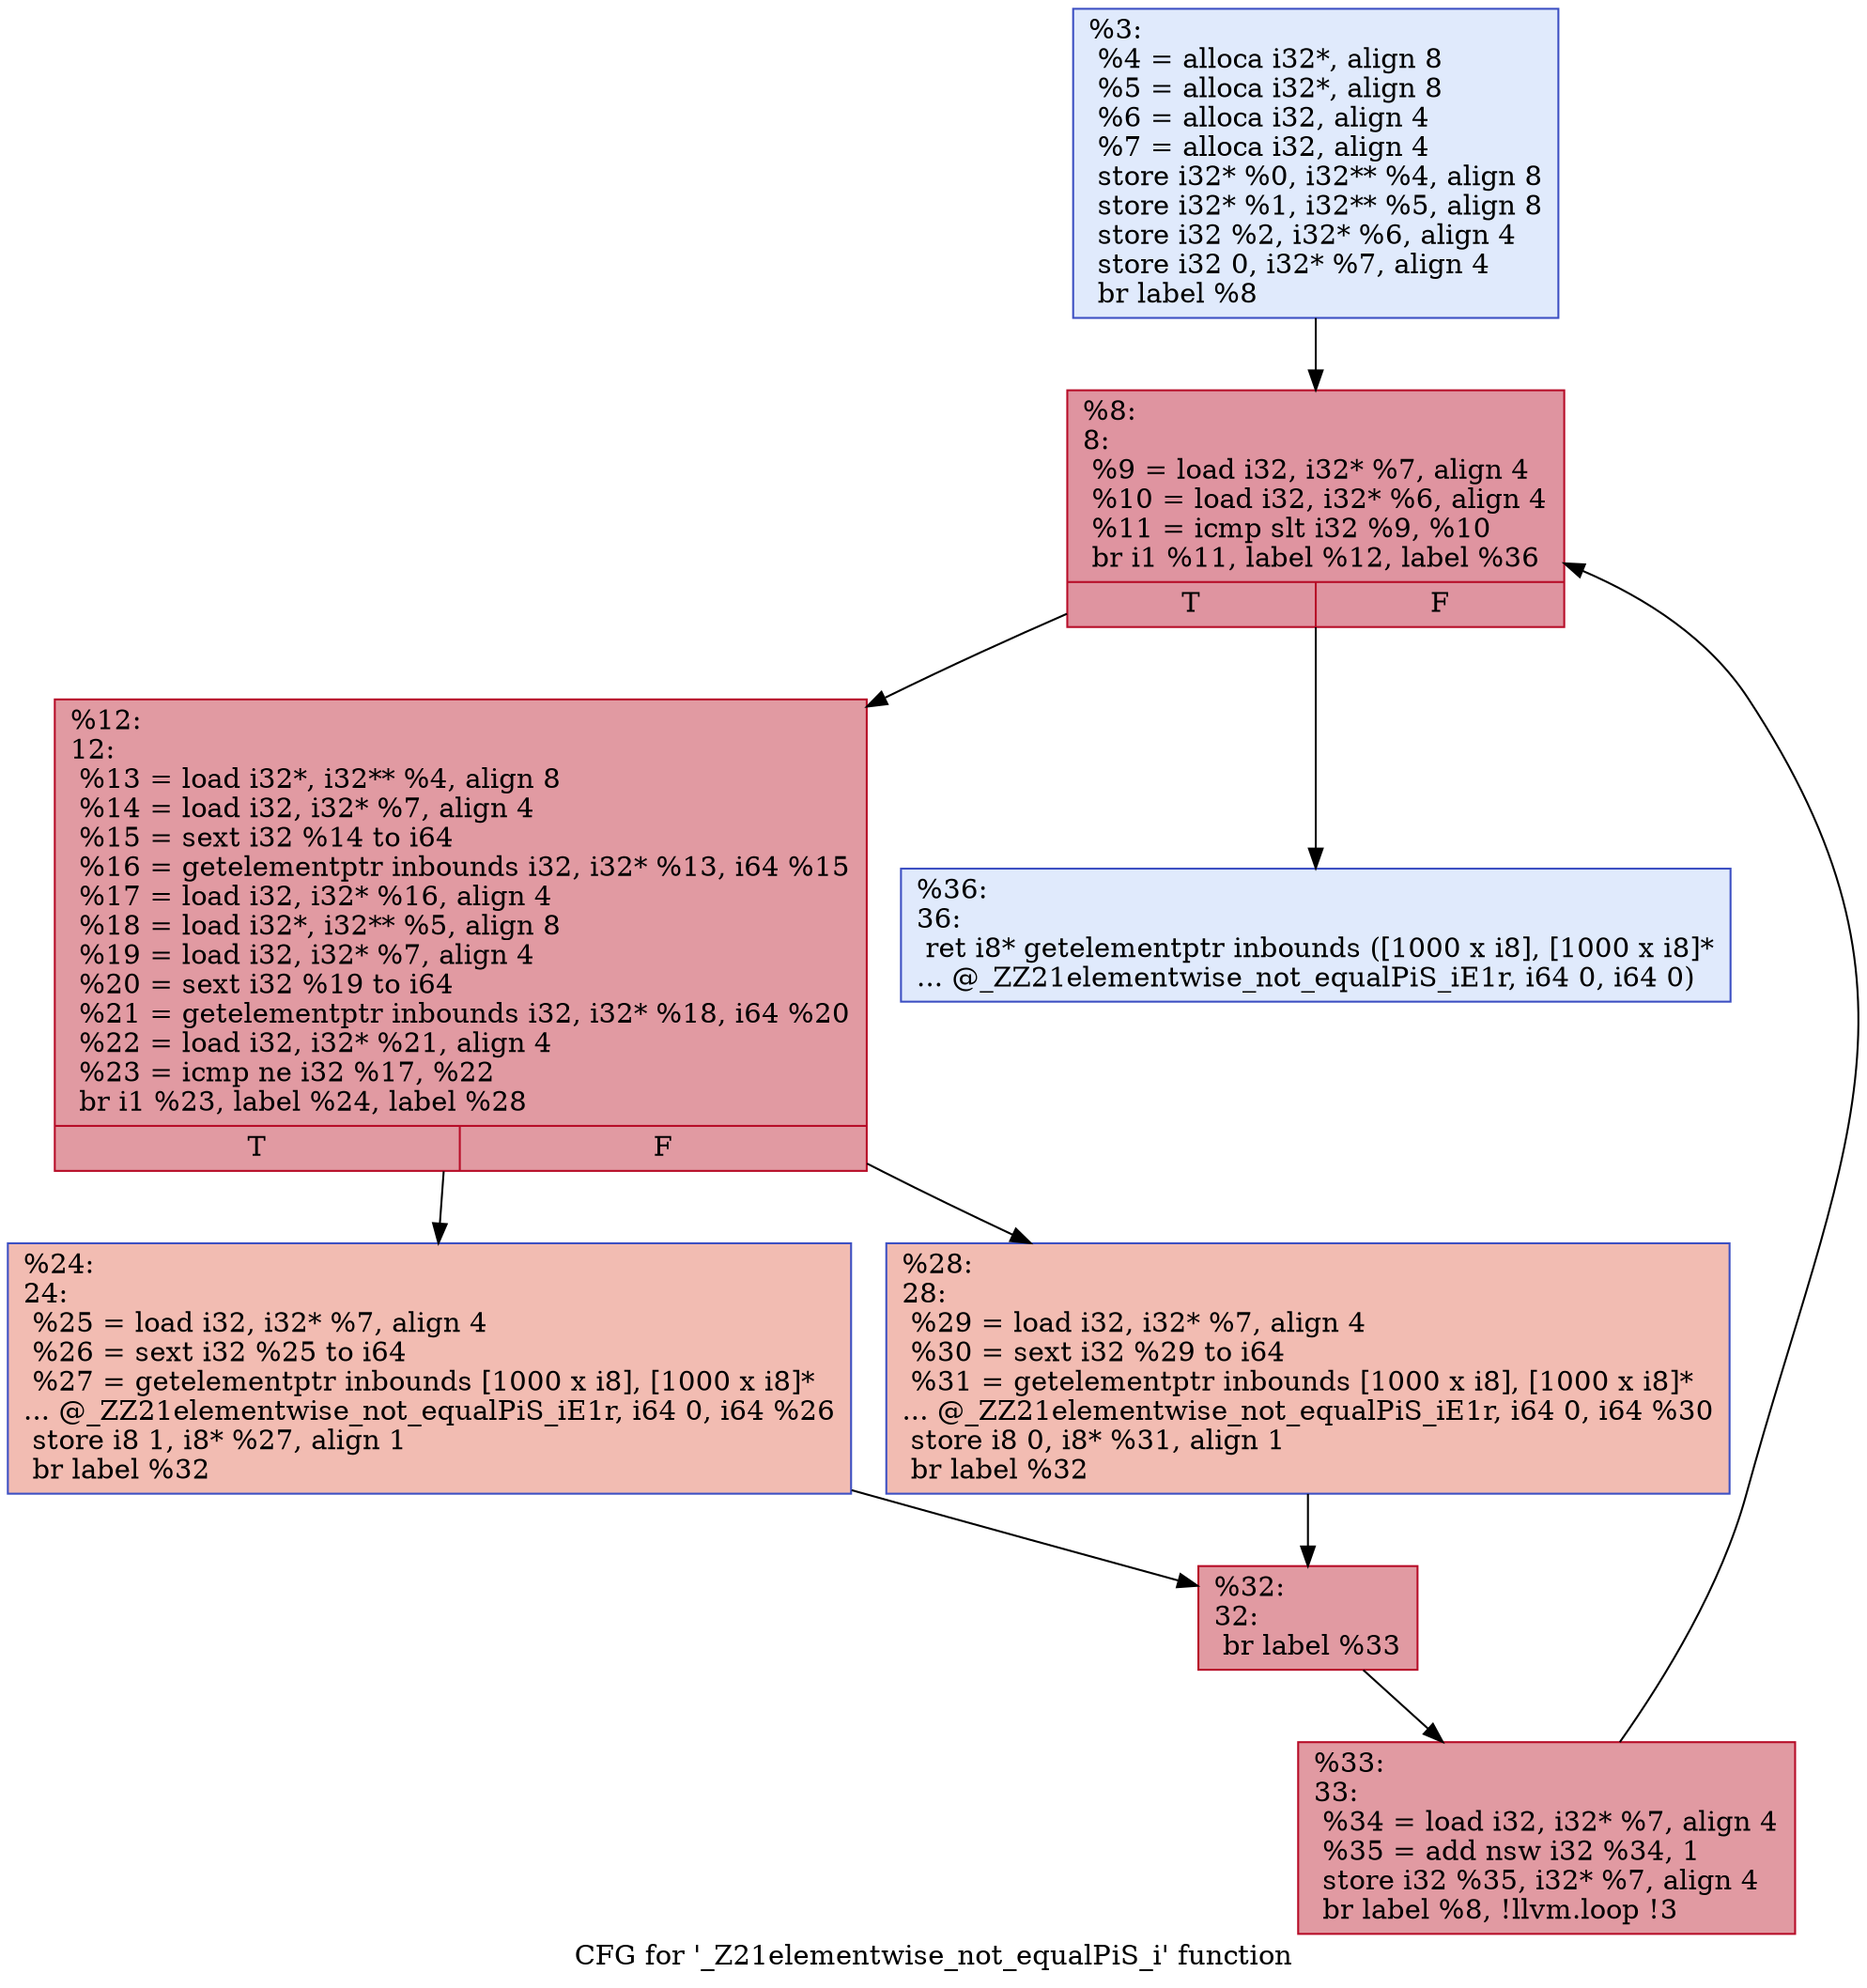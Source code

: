 digraph "CFG for '_Z21elementwise_not_equalPiS_i' function" {
	label="CFG for '_Z21elementwise_not_equalPiS_i' function";

	1 [shape=record,color="#3d50c3ff", style=filled, fillcolor="#b9d0f970",label="{%3:\l  %4 = alloca i32*, align 8\l  %5 = alloca i32*, align 8\l  %6 = alloca i32, align 4\l  %7 = alloca i32, align 4\l  store i32* %0, i32** %4, align 8\l  store i32* %1, i32** %5, align 8\l  store i32 %2, i32* %6, align 4\l  store i32 0, i32* %7, align 4\l  br label %8\l}"];
	1 -> 2;
	2 [shape=record,color="#b70d28ff", style=filled, fillcolor="#b70d2870",label="{%8:\l8:                                                \l  %9 = load i32, i32* %7, align 4\l  %10 = load i32, i32* %6, align 4\l  %11 = icmp slt i32 %9, %10\l  br i1 %11, label %12, label %36\l|{<s0>T|<s1>F}}"];
	2 -> 3;
	2 -> 4;
	3 [shape=record,color="#b70d28ff", style=filled, fillcolor="#bb1b2c70",label="{%12:\l12:                                               \l  %13 = load i32*, i32** %4, align 8\l  %14 = load i32, i32* %7, align 4\l  %15 = sext i32 %14 to i64\l  %16 = getelementptr inbounds i32, i32* %13, i64 %15\l  %17 = load i32, i32* %16, align 4\l  %18 = load i32*, i32** %5, align 8\l  %19 = load i32, i32* %7, align 4\l  %20 = sext i32 %19 to i64\l  %21 = getelementptr inbounds i32, i32* %18, i64 %20\l  %22 = load i32, i32* %21, align 4\l  %23 = icmp ne i32 %17, %22\l  br i1 %23, label %24, label %28\l|{<s0>T|<s1>F}}"];
	3 -> 5;
	3 -> 6;
	5 [shape=record,color="#3d50c3ff", style=filled, fillcolor="#e1675170",label="{%24:\l24:                                               \l  %25 = load i32, i32* %7, align 4\l  %26 = sext i32 %25 to i64\l  %27 = getelementptr inbounds [1000 x i8], [1000 x i8]*\l... @_ZZ21elementwise_not_equalPiS_iE1r, i64 0, i64 %26\l  store i8 1, i8* %27, align 1\l  br label %32\l}"];
	5 -> 7;
	6 [shape=record,color="#3d50c3ff", style=filled, fillcolor="#e1675170",label="{%28:\l28:                                               \l  %29 = load i32, i32* %7, align 4\l  %30 = sext i32 %29 to i64\l  %31 = getelementptr inbounds [1000 x i8], [1000 x i8]*\l... @_ZZ21elementwise_not_equalPiS_iE1r, i64 0, i64 %30\l  store i8 0, i8* %31, align 1\l  br label %32\l}"];
	6 -> 7;
	7 [shape=record,color="#b70d28ff", style=filled, fillcolor="#bb1b2c70",label="{%32:\l32:                                               \l  br label %33\l}"];
	7 -> 8;
	8 [shape=record,color="#b70d28ff", style=filled, fillcolor="#bb1b2c70",label="{%33:\l33:                                               \l  %34 = load i32, i32* %7, align 4\l  %35 = add nsw i32 %34, 1\l  store i32 %35, i32* %7, align 4\l  br label %8, !llvm.loop !3\l}"];
	8 -> 2;
	4 [shape=record,color="#3d50c3ff", style=filled, fillcolor="#b9d0f970",label="{%36:\l36:                                               \l  ret i8* getelementptr inbounds ([1000 x i8], [1000 x i8]*\l... @_ZZ21elementwise_not_equalPiS_iE1r, i64 0, i64 0)\l}"];
}
